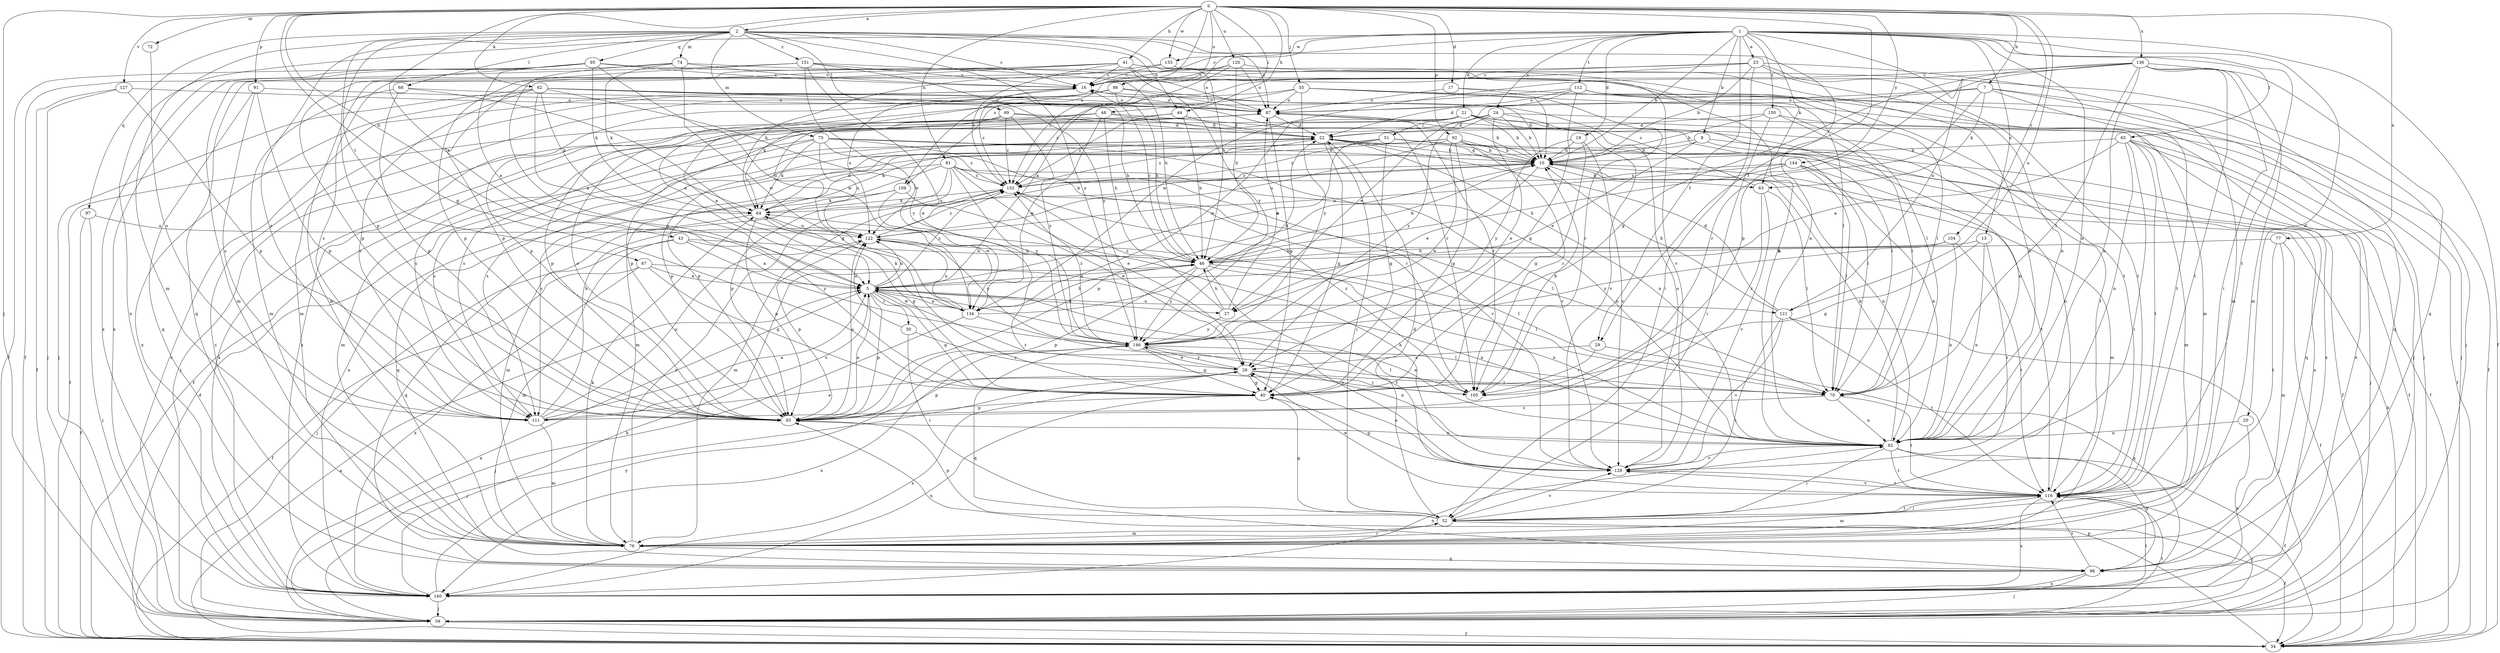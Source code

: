 strict digraph  {
0;
1;
2;
5;
7;
8;
10;
13;
16;
17;
19;
20;
21;
22;
23;
24;
27;
28;
29;
34;
40;
41;
43;
44;
46;
48;
50;
51;
52;
55;
59;
62;
63;
64;
65;
67;
68;
69;
70;
72;
74;
75;
76;
77;
81;
82;
86;
87;
91;
92;
93;
95;
97;
98;
104;
105;
109;
111;
112;
116;
120;
121;
122;
127;
128;
133;
134;
136;
140;
144;
146;
150;
151;
152;
0 -> 2  [label=a];
0 -> 5  [label=a];
0 -> 7  [label=b];
0 -> 17  [label=d];
0 -> 29  [label=f];
0 -> 40  [label=g];
0 -> 41  [label=h];
0 -> 43  [label=h];
0 -> 44  [label=h];
0 -> 48  [label=i];
0 -> 55  [label=j];
0 -> 59  [label=j];
0 -> 62  [label=k];
0 -> 72  [label=m];
0 -> 77  [label=n];
0 -> 81  [label=n];
0 -> 86  [label=o];
0 -> 91  [label=p];
0 -> 92  [label=p];
0 -> 104  [label=r];
0 -> 109  [label=s];
0 -> 120  [label=u];
0 -> 121  [label=u];
0 -> 127  [label=v];
0 -> 133  [label=w];
0 -> 136  [label=x];
0 -> 144  [label=y];
1 -> 8  [label=b];
1 -> 10  [label=b];
1 -> 13  [label=c];
1 -> 16  [label=c];
1 -> 19  [label=d];
1 -> 20  [label=d];
1 -> 21  [label=d];
1 -> 23  [label=e];
1 -> 24  [label=e];
1 -> 29  [label=f];
1 -> 34  [label=f];
1 -> 63  [label=k];
1 -> 65  [label=l];
1 -> 82  [label=n];
1 -> 109  [label=s];
1 -> 112  [label=t];
1 -> 116  [label=t];
1 -> 121  [label=u];
1 -> 133  [label=w];
1 -> 140  [label=x];
1 -> 150  [label=z];
2 -> 16  [label=c];
2 -> 44  [label=h];
2 -> 46  [label=h];
2 -> 67  [label=l];
2 -> 68  [label=l];
2 -> 69  [label=l];
2 -> 74  [label=m];
2 -> 75  [label=m];
2 -> 76  [label=m];
2 -> 82  [label=n];
2 -> 87  [label=o];
2 -> 93  [label=p];
2 -> 95  [label=q];
2 -> 97  [label=q];
2 -> 111  [label=s];
2 -> 146  [label=y];
2 -> 151  [label=z];
5 -> 27  [label=e];
5 -> 40  [label=g];
5 -> 50  [label=i];
5 -> 93  [label=p];
5 -> 105  [label=r];
5 -> 111  [label=s];
5 -> 121  [label=u];
5 -> 122  [label=u];
5 -> 128  [label=v];
5 -> 134  [label=w];
5 -> 152  [label=z];
7 -> 27  [label=e];
7 -> 59  [label=j];
7 -> 63  [label=k];
7 -> 87  [label=o];
7 -> 98  [label=q];
7 -> 105  [label=r];
7 -> 116  [label=t];
8 -> 10  [label=b];
8 -> 27  [label=e];
8 -> 34  [label=f];
8 -> 98  [label=q];
8 -> 111  [label=s];
10 -> 22  [label=d];
10 -> 27  [label=e];
10 -> 63  [label=k];
10 -> 76  [label=m];
10 -> 82  [label=n];
10 -> 93  [label=p];
10 -> 152  [label=z];
13 -> 40  [label=g];
13 -> 46  [label=h];
13 -> 82  [label=n];
13 -> 128  [label=v];
16 -> 87  [label=o];
16 -> 122  [label=u];
16 -> 152  [label=z];
17 -> 70  [label=l];
17 -> 87  [label=o];
17 -> 105  [label=r];
19 -> 10  [label=b];
19 -> 40  [label=g];
19 -> 128  [label=v];
19 -> 146  [label=y];
20 -> 82  [label=n];
20 -> 140  [label=x];
21 -> 10  [label=b];
21 -> 51  [label=i];
21 -> 70  [label=l];
21 -> 82  [label=n];
21 -> 93  [label=p];
21 -> 111  [label=s];
21 -> 134  [label=w];
21 -> 140  [label=x];
22 -> 10  [label=b];
22 -> 40  [label=g];
22 -> 52  [label=i];
22 -> 82  [label=n];
22 -> 93  [label=p];
22 -> 140  [label=x];
22 -> 152  [label=z];
23 -> 10  [label=b];
23 -> 16  [label=c];
23 -> 52  [label=i];
23 -> 76  [label=m];
23 -> 82  [label=n];
23 -> 111  [label=s];
23 -> 116  [label=t];
23 -> 152  [label=z];
24 -> 10  [label=b];
24 -> 22  [label=d];
24 -> 28  [label=e];
24 -> 34  [label=f];
24 -> 111  [label=s];
24 -> 116  [label=t];
24 -> 146  [label=y];
27 -> 46  [label=h];
27 -> 87  [label=o];
27 -> 146  [label=y];
27 -> 152  [label=z];
28 -> 40  [label=g];
28 -> 59  [label=j];
28 -> 70  [label=l];
28 -> 93  [label=p];
28 -> 105  [label=r];
28 -> 140  [label=x];
28 -> 146  [label=y];
29 -> 28  [label=e];
29 -> 98  [label=q];
29 -> 105  [label=r];
34 -> 5  [label=a];
34 -> 10  [label=b];
34 -> 22  [label=d];
34 -> 93  [label=p];
40 -> 93  [label=p];
40 -> 140  [label=x];
41 -> 16  [label=c];
41 -> 34  [label=f];
41 -> 87  [label=o];
41 -> 93  [label=p];
41 -> 98  [label=q];
41 -> 116  [label=t];
41 -> 128  [label=v];
41 -> 146  [label=y];
41 -> 152  [label=z];
43 -> 5  [label=a];
43 -> 46  [label=h];
43 -> 59  [label=j];
43 -> 76  [label=m];
43 -> 146  [label=y];
44 -> 22  [label=d];
44 -> 46  [label=h];
44 -> 59  [label=j];
44 -> 152  [label=z];
46 -> 5  [label=a];
46 -> 10  [label=b];
46 -> 16  [label=c];
46 -> 70  [label=l];
46 -> 82  [label=n];
46 -> 93  [label=p];
46 -> 116  [label=t];
46 -> 146  [label=y];
48 -> 5  [label=a];
48 -> 22  [label=d];
48 -> 46  [label=h];
48 -> 128  [label=v];
48 -> 134  [label=w];
48 -> 140  [label=x];
50 -> 52  [label=i];
50 -> 105  [label=r];
50 -> 122  [label=u];
51 -> 5  [label=a];
51 -> 10  [label=b];
51 -> 40  [label=g];
51 -> 93  [label=p];
51 -> 140  [label=x];
51 -> 152  [label=z];
52 -> 22  [label=d];
52 -> 34  [label=f];
52 -> 40  [label=g];
52 -> 76  [label=m];
52 -> 93  [label=p];
52 -> 116  [label=t];
52 -> 128  [label=v];
55 -> 10  [label=b];
55 -> 34  [label=f];
55 -> 59  [label=j];
55 -> 87  [label=o];
55 -> 140  [label=x];
55 -> 146  [label=y];
55 -> 152  [label=z];
59 -> 5  [label=a];
59 -> 16  [label=c];
59 -> 34  [label=f];
59 -> 116  [label=t];
62 -> 5  [label=a];
62 -> 46  [label=h];
62 -> 59  [label=j];
62 -> 64  [label=k];
62 -> 87  [label=o];
62 -> 105  [label=r];
62 -> 111  [label=s];
62 -> 140  [label=x];
62 -> 146  [label=y];
63 -> 16  [label=c];
63 -> 70  [label=l];
63 -> 105  [label=r];
63 -> 128  [label=v];
64 -> 10  [label=b];
64 -> 22  [label=d];
64 -> 40  [label=g];
64 -> 93  [label=p];
64 -> 98  [label=q];
64 -> 122  [label=u];
65 -> 5  [label=a];
65 -> 10  [label=b];
65 -> 34  [label=f];
65 -> 52  [label=i];
65 -> 59  [label=j];
65 -> 76  [label=m];
65 -> 82  [label=n];
65 -> 116  [label=t];
67 -> 5  [label=a];
67 -> 34  [label=f];
67 -> 40  [label=g];
67 -> 82  [label=n];
67 -> 140  [label=x];
68 -> 40  [label=g];
68 -> 76  [label=m];
68 -> 87  [label=o];
68 -> 93  [label=p];
69 -> 10  [label=b];
69 -> 22  [label=d];
69 -> 34  [label=f];
69 -> 122  [label=u];
69 -> 146  [label=y];
69 -> 152  [label=z];
70 -> 82  [label=n];
70 -> 111  [label=s];
70 -> 116  [label=t];
72 -> 111  [label=s];
74 -> 16  [label=c];
74 -> 40  [label=g];
74 -> 64  [label=k];
74 -> 82  [label=n];
74 -> 134  [label=w];
74 -> 140  [label=x];
75 -> 10  [label=b];
75 -> 64  [label=k];
75 -> 76  [label=m];
75 -> 105  [label=r];
75 -> 111  [label=s];
75 -> 122  [label=u];
75 -> 128  [label=v];
75 -> 152  [label=z];
76 -> 52  [label=i];
76 -> 64  [label=k];
76 -> 98  [label=q];
76 -> 152  [label=z];
77 -> 34  [label=f];
77 -> 46  [label=h];
77 -> 76  [label=m];
77 -> 116  [label=t];
81 -> 28  [label=e];
81 -> 82  [label=n];
81 -> 93  [label=p];
81 -> 98  [label=q];
81 -> 111  [label=s];
81 -> 122  [label=u];
81 -> 128  [label=v];
81 -> 146  [label=y];
81 -> 152  [label=z];
82 -> 5  [label=a];
82 -> 10  [label=b];
82 -> 34  [label=f];
82 -> 52  [label=i];
82 -> 98  [label=q];
82 -> 116  [label=t];
82 -> 128  [label=v];
86 -> 5  [label=a];
86 -> 10  [label=b];
86 -> 46  [label=h];
86 -> 64  [label=k];
86 -> 76  [label=m];
86 -> 87  [label=o];
87 -> 22  [label=d];
87 -> 34  [label=f];
87 -> 40  [label=g];
87 -> 93  [label=p];
87 -> 105  [label=r];
91 -> 87  [label=o];
91 -> 93  [label=p];
91 -> 98  [label=q];
91 -> 111  [label=s];
92 -> 10  [label=b];
92 -> 28  [label=e];
92 -> 34  [label=f];
92 -> 40  [label=g];
92 -> 64  [label=k];
92 -> 70  [label=l];
92 -> 76  [label=m];
92 -> 105  [label=r];
92 -> 122  [label=u];
93 -> 5  [label=a];
93 -> 82  [label=n];
93 -> 87  [label=o];
93 -> 122  [label=u];
95 -> 5  [label=a];
95 -> 16  [label=c];
95 -> 34  [label=f];
95 -> 64  [label=k];
95 -> 70  [label=l];
95 -> 93  [label=p];
95 -> 134  [label=w];
95 -> 140  [label=x];
97 -> 34  [label=f];
97 -> 59  [label=j];
97 -> 122  [label=u];
98 -> 59  [label=j];
98 -> 116  [label=t];
98 -> 140  [label=x];
104 -> 46  [label=h];
104 -> 82  [label=n];
104 -> 116  [label=t];
104 -> 146  [label=y];
105 -> 10  [label=b];
105 -> 152  [label=z];
109 -> 28  [label=e];
109 -> 64  [label=k];
109 -> 76  [label=m];
109 -> 134  [label=w];
111 -> 5  [label=a];
111 -> 10  [label=b];
111 -> 28  [label=e];
111 -> 76  [label=m];
111 -> 122  [label=u];
112 -> 22  [label=d];
112 -> 40  [label=g];
112 -> 59  [label=j];
112 -> 70  [label=l];
112 -> 76  [label=m];
112 -> 87  [label=o];
112 -> 93  [label=p];
116 -> 28  [label=e];
116 -> 52  [label=i];
116 -> 59  [label=j];
116 -> 76  [label=m];
116 -> 87  [label=o];
116 -> 128  [label=v];
116 -> 140  [label=x];
120 -> 5  [label=a];
120 -> 16  [label=c];
120 -> 46  [label=h];
120 -> 59  [label=j];
120 -> 76  [label=m];
120 -> 87  [label=o];
121 -> 10  [label=b];
121 -> 22  [label=d];
121 -> 52  [label=i];
121 -> 59  [label=j];
121 -> 116  [label=t];
121 -> 128  [label=v];
122 -> 46  [label=h];
122 -> 70  [label=l];
122 -> 93  [label=p];
122 -> 146  [label=y];
122 -> 152  [label=z];
127 -> 34  [label=f];
127 -> 59  [label=j];
127 -> 87  [label=o];
127 -> 93  [label=p];
128 -> 28  [label=e];
128 -> 40  [label=g];
128 -> 64  [label=k];
128 -> 87  [label=o];
128 -> 116  [label=t];
133 -> 16  [label=c];
133 -> 64  [label=k];
133 -> 82  [label=n];
134 -> 5  [label=a];
134 -> 22  [label=d];
134 -> 46  [label=h];
134 -> 59  [label=j];
134 -> 64  [label=k];
134 -> 70  [label=l];
134 -> 122  [label=u];
136 -> 16  [label=c];
136 -> 40  [label=g];
136 -> 52  [label=i];
136 -> 70  [label=l];
136 -> 76  [label=m];
136 -> 82  [label=n];
136 -> 93  [label=p];
136 -> 98  [label=q];
136 -> 116  [label=t];
136 -> 134  [label=w];
140 -> 16  [label=c];
140 -> 46  [label=h];
140 -> 59  [label=j];
140 -> 82  [label=n];
140 -> 116  [label=t];
140 -> 146  [label=y];
144 -> 46  [label=h];
144 -> 70  [label=l];
144 -> 82  [label=n];
144 -> 116  [label=t];
144 -> 122  [label=u];
144 -> 152  [label=z];
146 -> 28  [label=e];
146 -> 40  [label=g];
146 -> 70  [label=l];
146 -> 82  [label=n];
146 -> 98  [label=q];
146 -> 140  [label=x];
146 -> 152  [label=z];
150 -> 10  [label=b];
150 -> 22  [label=d];
150 -> 52  [label=i];
150 -> 70  [label=l];
150 -> 140  [label=x];
151 -> 16  [label=c];
151 -> 28  [label=e];
151 -> 46  [label=h];
151 -> 76  [label=m];
151 -> 93  [label=p];
151 -> 134  [label=w];
151 -> 146  [label=y];
152 -> 64  [label=k];
152 -> 70  [label=l];
152 -> 76  [label=m];
}
